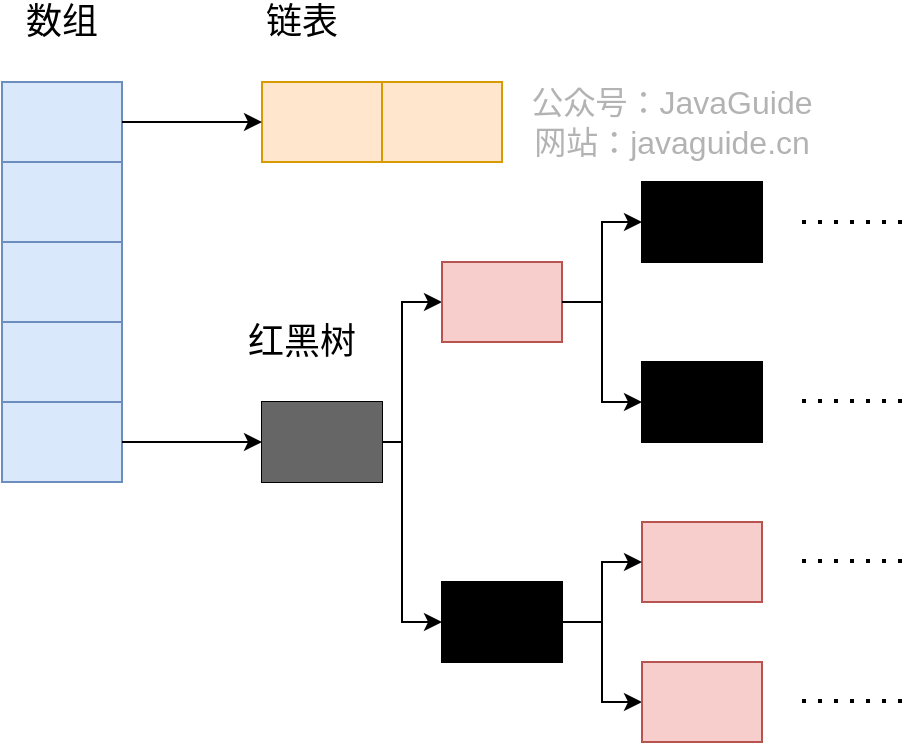 <mxfile version="13.4.5" type="device"><diagram id="AhvkeES_NzU0VgdTypUe" name="Page-1"><mxGraphModel dx="1106" dy="997" grid="1" gridSize="10" guides="1" tooltips="1" connect="1" arrows="1" fold="1" page="1" pageScale="1" pageWidth="1169" pageHeight="1654" math="0" shadow="0"><root><mxCell id="0"/><mxCell id="1" parent="0"/><mxCell id="6cPH3Mlizi6NZIZ30TPY-1" value="" style="shape=table;html=1;whiteSpace=wrap;startSize=0;container=1;collapsible=0;childLayout=tableLayout;sketch=0;fillColor=#dae8fc;strokeColor=#6c8ebf;rounded=1;" parent="1" vertex="1"><mxGeometry x="290" y="370" width="60" height="200" as="geometry"/></mxCell><mxCell id="6cPH3Mlizi6NZIZ30TPY-2" value="" style="shape=partialRectangle;html=1;whiteSpace=wrap;collapsible=0;dropTarget=0;pointerEvents=0;fillColor=none;top=0;left=0;bottom=0;right=0;points=[[0,0.5],[1,0.5]];portConstraint=eastwest;sketch=0;" parent="6cPH3Mlizi6NZIZ30TPY-1" vertex="1"><mxGeometry width="60" height="40" as="geometry"/></mxCell><mxCell id="6cPH3Mlizi6NZIZ30TPY-3" value="" style="shape=partialRectangle;html=1;whiteSpace=wrap;connectable=0;overflow=hidden;fillColor=none;top=0;left=0;bottom=0;right=0;sketch=0;" parent="6cPH3Mlizi6NZIZ30TPY-2" vertex="1"><mxGeometry width="60" height="40" as="geometry"/></mxCell><mxCell id="6cPH3Mlizi6NZIZ30TPY-4" value="" style="shape=partialRectangle;html=1;whiteSpace=wrap;collapsible=0;dropTarget=0;pointerEvents=0;fillColor=none;top=0;left=0;bottom=0;right=0;points=[[0,0.5],[1,0.5]];portConstraint=eastwest;sketch=0;" parent="6cPH3Mlizi6NZIZ30TPY-1" vertex="1"><mxGeometry y="40" width="60" height="40" as="geometry"/></mxCell><mxCell id="6cPH3Mlizi6NZIZ30TPY-5" value="" style="shape=partialRectangle;html=1;whiteSpace=wrap;connectable=0;overflow=hidden;fillColor=none;top=0;left=0;bottom=0;right=0;sketch=0;" parent="6cPH3Mlizi6NZIZ30TPY-4" vertex="1"><mxGeometry width="60" height="40" as="geometry"/></mxCell><mxCell id="6cPH3Mlizi6NZIZ30TPY-6" value="" style="shape=partialRectangle;html=1;whiteSpace=wrap;collapsible=0;dropTarget=0;pointerEvents=0;fillColor=none;top=0;left=0;bottom=0;right=0;points=[[0,0.5],[1,0.5]];portConstraint=eastwest;sketch=0;" parent="6cPH3Mlizi6NZIZ30TPY-1" vertex="1"><mxGeometry y="80" width="60" height="40" as="geometry"/></mxCell><mxCell id="6cPH3Mlizi6NZIZ30TPY-7" value="" style="shape=partialRectangle;html=1;whiteSpace=wrap;connectable=0;overflow=hidden;fillColor=none;top=0;left=0;bottom=0;right=0;sketch=0;" parent="6cPH3Mlizi6NZIZ30TPY-6" vertex="1"><mxGeometry width="60" height="40" as="geometry"/></mxCell><mxCell id="6cPH3Mlizi6NZIZ30TPY-8" value="" style="shape=partialRectangle;html=1;whiteSpace=wrap;collapsible=0;dropTarget=0;pointerEvents=0;fillColor=none;top=0;left=0;bottom=0;right=0;points=[[0,0.5],[1,0.5]];portConstraint=eastwest;sketch=0;" parent="6cPH3Mlizi6NZIZ30TPY-1" vertex="1"><mxGeometry y="120" width="60" height="40" as="geometry"/></mxCell><mxCell id="6cPH3Mlizi6NZIZ30TPY-9" value="" style="shape=partialRectangle;html=1;whiteSpace=wrap;connectable=0;overflow=hidden;fillColor=none;top=0;left=0;bottom=0;right=0;sketch=0;" parent="6cPH3Mlizi6NZIZ30TPY-8" vertex="1"><mxGeometry width="60" height="40" as="geometry"/></mxCell><mxCell id="6cPH3Mlizi6NZIZ30TPY-10" value="" style="shape=partialRectangle;html=1;whiteSpace=wrap;collapsible=0;dropTarget=0;pointerEvents=0;fillColor=none;top=0;left=0;bottom=0;right=0;points=[[0,0.5],[1,0.5]];portConstraint=eastwest;sketch=0;" parent="6cPH3Mlizi6NZIZ30TPY-1" vertex="1"><mxGeometry y="160" width="60" height="40" as="geometry"/></mxCell><mxCell id="6cPH3Mlizi6NZIZ30TPY-11" value="" style="shape=partialRectangle;html=1;whiteSpace=wrap;connectable=0;overflow=hidden;fillColor=none;top=0;left=0;bottom=0;right=0;sketch=0;" parent="6cPH3Mlizi6NZIZ30TPY-10" vertex="1"><mxGeometry width="60" height="40" as="geometry"/></mxCell><mxCell id="6cPH3Mlizi6NZIZ30TPY-12" value="&lt;font style=&quot;font-size: 18px&quot;&gt;数组&lt;/font&gt;" style="text;html=1;strokeColor=none;fillColor=none;align=center;verticalAlign=middle;whiteSpace=wrap;rounded=0;sketch=0;" parent="1" vertex="1"><mxGeometry x="300" y="330" width="40" height="20" as="geometry"/></mxCell><mxCell id="6cPH3Mlizi6NZIZ30TPY-13" value="" style="shape=table;html=1;whiteSpace=wrap;startSize=0;container=1;collapsible=0;childLayout=tableLayout;rounded=1;strokeColor=#d79b00;fillColor=#ffe6cc;sketch=0;" parent="1" vertex="1"><mxGeometry x="420" y="370" width="120" height="40" as="geometry"/></mxCell><mxCell id="6cPH3Mlizi6NZIZ30TPY-14" value="" style="shape=partialRectangle;html=1;whiteSpace=wrap;collapsible=0;dropTarget=0;pointerEvents=0;fillColor=none;top=0;left=0;bottom=0;right=0;points=[[0,0.5],[1,0.5]];portConstraint=eastwest;sketch=0;" parent="6cPH3Mlizi6NZIZ30TPY-13" vertex="1"><mxGeometry width="120" height="40" as="geometry"/></mxCell><mxCell id="6cPH3Mlizi6NZIZ30TPY-15" value="" style="shape=partialRectangle;html=1;whiteSpace=wrap;connectable=0;overflow=hidden;fillColor=none;top=0;left=0;bottom=0;right=0;sketch=0;" parent="6cPH3Mlizi6NZIZ30TPY-14" vertex="1"><mxGeometry width="60" height="40" as="geometry"/></mxCell><mxCell id="6cPH3Mlizi6NZIZ30TPY-16" value="" style="shape=partialRectangle;html=1;whiteSpace=wrap;connectable=0;overflow=hidden;fillColor=none;top=0;left=0;bottom=0;right=0;sketch=0;" parent="6cPH3Mlizi6NZIZ30TPY-14" vertex="1"><mxGeometry x="60" width="60" height="40" as="geometry"/></mxCell><mxCell id="6cPH3Mlizi6NZIZ30TPY-41" style="edgeStyle=orthogonalEdgeStyle;rounded=0;orthogonalLoop=1;jettySize=auto;html=1;entryX=0;entryY=0.5;entryDx=0;entryDy=0;sketch=0;" parent="1" source="6cPH3Mlizi6NZIZ30TPY-2" target="6cPH3Mlizi6NZIZ30TPY-14" edge="1"><mxGeometry relative="1" as="geometry"/></mxCell><mxCell id="6cPH3Mlizi6NZIZ30TPY-25" value="" style="shape=table;html=1;whiteSpace=wrap;startSize=0;container=1;collapsible=0;childLayout=tableLayout;rounded=1;fillColor=#f5f5f5;sketch=0;fontColor=#333333;" parent="1" vertex="1"><mxGeometry x="420" y="530" width="60" height="40" as="geometry"/></mxCell><mxCell id="6cPH3Mlizi6NZIZ30TPY-26" value="" style="shape=partialRectangle;html=1;whiteSpace=wrap;collapsible=0;dropTarget=0;pointerEvents=0;fillColor=none;top=0;left=0;bottom=0;right=0;points=[[0,0.5],[1,0.5]];portConstraint=eastwest;sketch=0;" parent="6cPH3Mlizi6NZIZ30TPY-25" vertex="1"><mxGeometry width="60" height="40" as="geometry"/></mxCell><mxCell id="6cPH3Mlizi6NZIZ30TPY-27" value="" style="shape=partialRectangle;html=1;whiteSpace=wrap;connectable=0;overflow=hidden;top=0;left=0;bottom=0;right=0;sketch=0;fillColor=#666666;" parent="6cPH3Mlizi6NZIZ30TPY-26" vertex="1"><mxGeometry width="60" height="40" as="geometry"/></mxCell><mxCell id="6cPH3Mlizi6NZIZ30TPY-42" style="edgeStyle=orthogonalEdgeStyle;rounded=0;orthogonalLoop=1;jettySize=auto;html=1;sketch=0;" parent="1" source="6cPH3Mlizi6NZIZ30TPY-10" target="6cPH3Mlizi6NZIZ30TPY-25" edge="1"><mxGeometry relative="1" as="geometry"/></mxCell><mxCell id="6cPH3Mlizi6NZIZ30TPY-43" value="&lt;font style=&quot;font-size: 18px&quot;&gt;链表&lt;/font&gt;" style="text;html=1;strokeColor=none;fillColor=none;align=center;verticalAlign=middle;whiteSpace=wrap;rounded=0;sketch=0;" parent="1" vertex="1"><mxGeometry x="420" y="330" width="40" height="20" as="geometry"/></mxCell><mxCell id="6cPH3Mlizi6NZIZ30TPY-44" value="公众号：JavaGuide&lt;br style=&quot;font-size: 16px;&quot;&gt;网站：javaguide.cn" style="text;html=1;strokeColor=none;fillColor=none;align=center;verticalAlign=middle;whiteSpace=wrap;rounded=0;labelBackgroundColor=none;fontSize=16;fontColor=#B3B3B3;rotation=0;sketch=0;shadow=0;" parent="1" vertex="1"><mxGeometry x="540" y="385" width="170" height="10" as="geometry"/></mxCell><mxCell id="7rP7vh-AsrxgV6x2OX_m-10" value="" style="shape=table;html=1;whiteSpace=wrap;startSize=0;container=1;collapsible=0;childLayout=tableLayout;rounded=1;sketch=0;fillColor=#000000;" parent="1" vertex="1"><mxGeometry x="610" y="510" width="60" height="40" as="geometry"/></mxCell><mxCell id="7rP7vh-AsrxgV6x2OX_m-11" value="" style="shape=partialRectangle;html=1;whiteSpace=wrap;collapsible=0;dropTarget=0;pointerEvents=0;fillColor=none;top=0;left=0;bottom=0;right=0;points=[[0,0.5],[1,0.5]];portConstraint=eastwest;sketch=0;" parent="7rP7vh-AsrxgV6x2OX_m-10" vertex="1"><mxGeometry width="60" height="40" as="geometry"/></mxCell><mxCell id="7rP7vh-AsrxgV6x2OX_m-12" value="" style="shape=partialRectangle;html=1;whiteSpace=wrap;connectable=0;overflow=hidden;fillColor=none;top=0;left=0;bottom=0;right=0;sketch=0;" parent="7rP7vh-AsrxgV6x2OX_m-11" vertex="1"><mxGeometry width="60" height="40" as="geometry"/></mxCell><mxCell id="7rP7vh-AsrxgV6x2OX_m-13" value="" style="shape=table;html=1;whiteSpace=wrap;startSize=0;container=1;collapsible=0;childLayout=tableLayout;rounded=1;strokeColor=#b85450;fillColor=#f8cecc;sketch=0;" parent="1" vertex="1"><mxGeometry x="610" y="590" width="60" height="40" as="geometry"/></mxCell><mxCell id="7rP7vh-AsrxgV6x2OX_m-14" value="" style="shape=partialRectangle;html=1;whiteSpace=wrap;collapsible=0;dropTarget=0;pointerEvents=0;fillColor=none;top=0;left=0;bottom=0;right=0;points=[[0,0.5],[1,0.5]];portConstraint=eastwest;sketch=0;" parent="7rP7vh-AsrxgV6x2OX_m-13" vertex="1"><mxGeometry width="60" height="40" as="geometry"/></mxCell><mxCell id="7rP7vh-AsrxgV6x2OX_m-15" value="" style="shape=partialRectangle;html=1;whiteSpace=wrap;connectable=0;overflow=hidden;fillColor=none;top=0;left=0;bottom=0;right=0;sketch=0;" parent="7rP7vh-AsrxgV6x2OX_m-14" vertex="1"><mxGeometry width="60" height="40" as="geometry"/></mxCell><mxCell id="7rP7vh-AsrxgV6x2OX_m-4" value="" style="shape=table;html=1;whiteSpace=wrap;startSize=0;container=1;collapsible=0;childLayout=tableLayout;rounded=1;sketch=0;fillColor=#000000;" parent="1" vertex="1"><mxGeometry x="510" y="620" width="60" height="40" as="geometry"/></mxCell><mxCell id="7rP7vh-AsrxgV6x2OX_m-5" value="" style="shape=partialRectangle;html=1;whiteSpace=wrap;collapsible=0;dropTarget=0;pointerEvents=0;fillColor=none;top=0;left=0;bottom=0;right=0;points=[[0,0.5],[1,0.5]];portConstraint=eastwest;sketch=0;" parent="7rP7vh-AsrxgV6x2OX_m-4" vertex="1"><mxGeometry width="60" height="40" as="geometry"/></mxCell><mxCell id="7rP7vh-AsrxgV6x2OX_m-6" value="" style="shape=partialRectangle;html=1;whiteSpace=wrap;connectable=0;overflow=hidden;fillColor=none;top=0;left=0;bottom=0;right=0;sketch=0;" parent="7rP7vh-AsrxgV6x2OX_m-5" vertex="1"><mxGeometry width="60" height="40" as="geometry"/></mxCell><mxCell id="7rP7vh-AsrxgV6x2OX_m-7" value="" style="shape=table;html=1;whiteSpace=wrap;startSize=0;container=1;collapsible=0;childLayout=tableLayout;rounded=1;strokeColor=#000000;sketch=0;fontColor=#333333;fillColor=#000000;" parent="1" vertex="1"><mxGeometry x="610" y="420" width="60" height="40" as="geometry"/></mxCell><mxCell id="7rP7vh-AsrxgV6x2OX_m-8" value="" style="shape=partialRectangle;html=1;whiteSpace=wrap;collapsible=0;dropTarget=0;pointerEvents=0;fillColor=none;top=0;left=0;bottom=0;right=0;points=[[0,0.5],[1,0.5]];portConstraint=eastwest;sketch=0;" parent="7rP7vh-AsrxgV6x2OX_m-7" vertex="1"><mxGeometry width="60" height="40" as="geometry"/></mxCell><mxCell id="7rP7vh-AsrxgV6x2OX_m-9" value="" style="shape=partialRectangle;html=1;whiteSpace=wrap;connectable=0;overflow=hidden;fillColor=none;top=0;left=0;bottom=0;right=0;sketch=0;" parent="7rP7vh-AsrxgV6x2OX_m-8" vertex="1"><mxGeometry width="60" height="40" as="geometry"/></mxCell><mxCell id="7rP7vh-AsrxgV6x2OX_m-22" value="" style="endArrow=none;dashed=1;html=1;dashPattern=1 3;strokeWidth=2;sketch=0;" parent="1" edge="1"><mxGeometry width="50" height="50" relative="1" as="geometry"><mxPoint x="690" y="440" as="sourcePoint"/><mxPoint x="740" y="440" as="targetPoint"/></mxGeometry></mxCell><mxCell id="7rP7vh-AsrxgV6x2OX_m-23" value="" style="endArrow=none;dashed=1;html=1;dashPattern=1 3;strokeWidth=2;sketch=0;" parent="1" edge="1"><mxGeometry width="50" height="50" relative="1" as="geometry"><mxPoint x="690" y="529.5" as="sourcePoint"/><mxPoint x="740" y="529.5" as="targetPoint"/></mxGeometry></mxCell><mxCell id="7rP7vh-AsrxgV6x2OX_m-24" value="" style="endArrow=none;dashed=1;html=1;dashPattern=1 3;strokeWidth=2;sketch=0;" parent="1" edge="1"><mxGeometry width="50" height="50" relative="1" as="geometry"><mxPoint x="690" y="609.5" as="sourcePoint"/><mxPoint x="740" y="609.5" as="targetPoint"/></mxGeometry></mxCell><mxCell id="7rP7vh-AsrxgV6x2OX_m-25" value="" style="endArrow=none;dashed=1;html=1;dashPattern=1 3;strokeWidth=2;sketch=0;" parent="1" edge="1"><mxGeometry width="50" height="50" relative="1" as="geometry"><mxPoint x="690" y="679.5" as="sourcePoint"/><mxPoint x="740" y="679.5" as="targetPoint"/></mxGeometry></mxCell><mxCell id="7rP7vh-AsrxgV6x2OX_m-26" style="edgeStyle=orthogonalEdgeStyle;rounded=0;orthogonalLoop=1;jettySize=auto;html=1;entryX=0;entryY=0.5;entryDx=0;entryDy=0;sketch=0;" parent="1" source="6cPH3Mlizi6NZIZ30TPY-26" target="7rP7vh-AsrxgV6x2OX_m-2" edge="1"><mxGeometry relative="1" as="geometry"><Array as="points"><mxPoint x="490" y="550"/><mxPoint x="490" y="480"/></Array></mxGeometry></mxCell><mxCell id="7rP7vh-AsrxgV6x2OX_m-27" style="edgeStyle=orthogonalEdgeStyle;rounded=0;orthogonalLoop=1;jettySize=auto;html=1;entryX=0;entryY=0.5;entryDx=0;entryDy=0;sketch=0;" parent="1" source="6cPH3Mlizi6NZIZ30TPY-26" target="7rP7vh-AsrxgV6x2OX_m-4" edge="1"><mxGeometry relative="1" as="geometry"><Array as="points"><mxPoint x="490" y="550"/><mxPoint x="490" y="640"/></Array></mxGeometry></mxCell><mxCell id="7rP7vh-AsrxgV6x2OX_m-1" value="" style="shape=table;html=1;whiteSpace=wrap;startSize=0;container=1;collapsible=0;childLayout=tableLayout;rounded=1;strokeColor=#b85450;fillColor=#f8cecc;sketch=0;" parent="1" vertex="1"><mxGeometry x="510" y="460" width="60" height="40" as="geometry"/></mxCell><mxCell id="7rP7vh-AsrxgV6x2OX_m-2" value="" style="shape=partialRectangle;html=1;whiteSpace=wrap;collapsible=0;dropTarget=0;pointerEvents=0;fillColor=none;top=0;left=0;bottom=0;right=0;points=[[0,0.5],[1,0.5]];portConstraint=eastwest;sketch=0;" parent="7rP7vh-AsrxgV6x2OX_m-1" vertex="1"><mxGeometry width="60" height="40" as="geometry"/></mxCell><mxCell id="7rP7vh-AsrxgV6x2OX_m-3" value="" style="shape=partialRectangle;html=1;whiteSpace=wrap;connectable=0;overflow=hidden;fillColor=none;top=0;left=0;bottom=0;right=0;sketch=0;" parent="7rP7vh-AsrxgV6x2OX_m-2" vertex="1"><mxGeometry width="60" height="40" as="geometry"/></mxCell><mxCell id="7rP7vh-AsrxgV6x2OX_m-28" style="edgeStyle=orthogonalEdgeStyle;rounded=0;orthogonalLoop=1;jettySize=auto;html=1;entryX=0;entryY=0.5;entryDx=0;entryDy=0;sketch=0;" parent="1" source="7rP7vh-AsrxgV6x2OX_m-2" target="7rP7vh-AsrxgV6x2OX_m-8" edge="1"><mxGeometry relative="1" as="geometry"/></mxCell><mxCell id="7rP7vh-AsrxgV6x2OX_m-29" style="edgeStyle=orthogonalEdgeStyle;rounded=0;orthogonalLoop=1;jettySize=auto;html=1;sketch=0;" parent="1" source="7rP7vh-AsrxgV6x2OX_m-2" target="7rP7vh-AsrxgV6x2OX_m-11" edge="1"><mxGeometry relative="1" as="geometry"/></mxCell><mxCell id="7rP7vh-AsrxgV6x2OX_m-30" style="edgeStyle=orthogonalEdgeStyle;rounded=0;orthogonalLoop=1;jettySize=auto;html=1;entryX=0;entryY=0.5;entryDx=0;entryDy=0;sketch=0;" parent="1" source="7rP7vh-AsrxgV6x2OX_m-5" target="7rP7vh-AsrxgV6x2OX_m-14" edge="1"><mxGeometry relative="1" as="geometry"><Array as="points"><mxPoint x="590" y="640"/><mxPoint x="590" y="610"/></Array></mxGeometry></mxCell><mxCell id="7rP7vh-AsrxgV6x2OX_m-31" style="edgeStyle=orthogonalEdgeStyle;rounded=0;orthogonalLoop=1;jettySize=auto;html=1;sketch=0;" parent="1" source="7rP7vh-AsrxgV6x2OX_m-5" target="7rP7vh-AsrxgV6x2OX_m-17" edge="1"><mxGeometry relative="1" as="geometry"/></mxCell><mxCell id="7rP7vh-AsrxgV6x2OX_m-16" value="" style="shape=table;html=1;whiteSpace=wrap;startSize=0;container=1;collapsible=0;childLayout=tableLayout;rounded=1;strokeColor=#b85450;fillColor=#f8cecc;sketch=0;" parent="1" vertex="1"><mxGeometry x="610" y="660" width="60" height="40" as="geometry"/></mxCell><mxCell id="7rP7vh-AsrxgV6x2OX_m-17" value="" style="shape=partialRectangle;html=1;whiteSpace=wrap;collapsible=0;dropTarget=0;pointerEvents=0;fillColor=none;top=0;left=0;bottom=0;right=0;points=[[0,0.5],[1,0.5]];portConstraint=eastwest;sketch=0;" parent="7rP7vh-AsrxgV6x2OX_m-16" vertex="1"><mxGeometry width="60" height="40" as="geometry"/></mxCell><mxCell id="7rP7vh-AsrxgV6x2OX_m-18" value="" style="shape=partialRectangle;html=1;whiteSpace=wrap;connectable=0;overflow=hidden;fillColor=none;top=0;left=0;bottom=0;right=0;sketch=0;" parent="7rP7vh-AsrxgV6x2OX_m-17" vertex="1"><mxGeometry width="60" height="40" as="geometry"/></mxCell><mxCell id="7rP7vh-AsrxgV6x2OX_m-32" value="&lt;span style=&quot;font-size: 18px&quot;&gt;红黑树&lt;/span&gt;" style="text;html=1;strokeColor=none;fillColor=none;align=center;verticalAlign=middle;whiteSpace=wrap;rounded=0;sketch=0;" parent="1" vertex="1"><mxGeometry x="410" y="490" width="60" height="20" as="geometry"/></mxCell></root></mxGraphModel></diagram></mxfile>